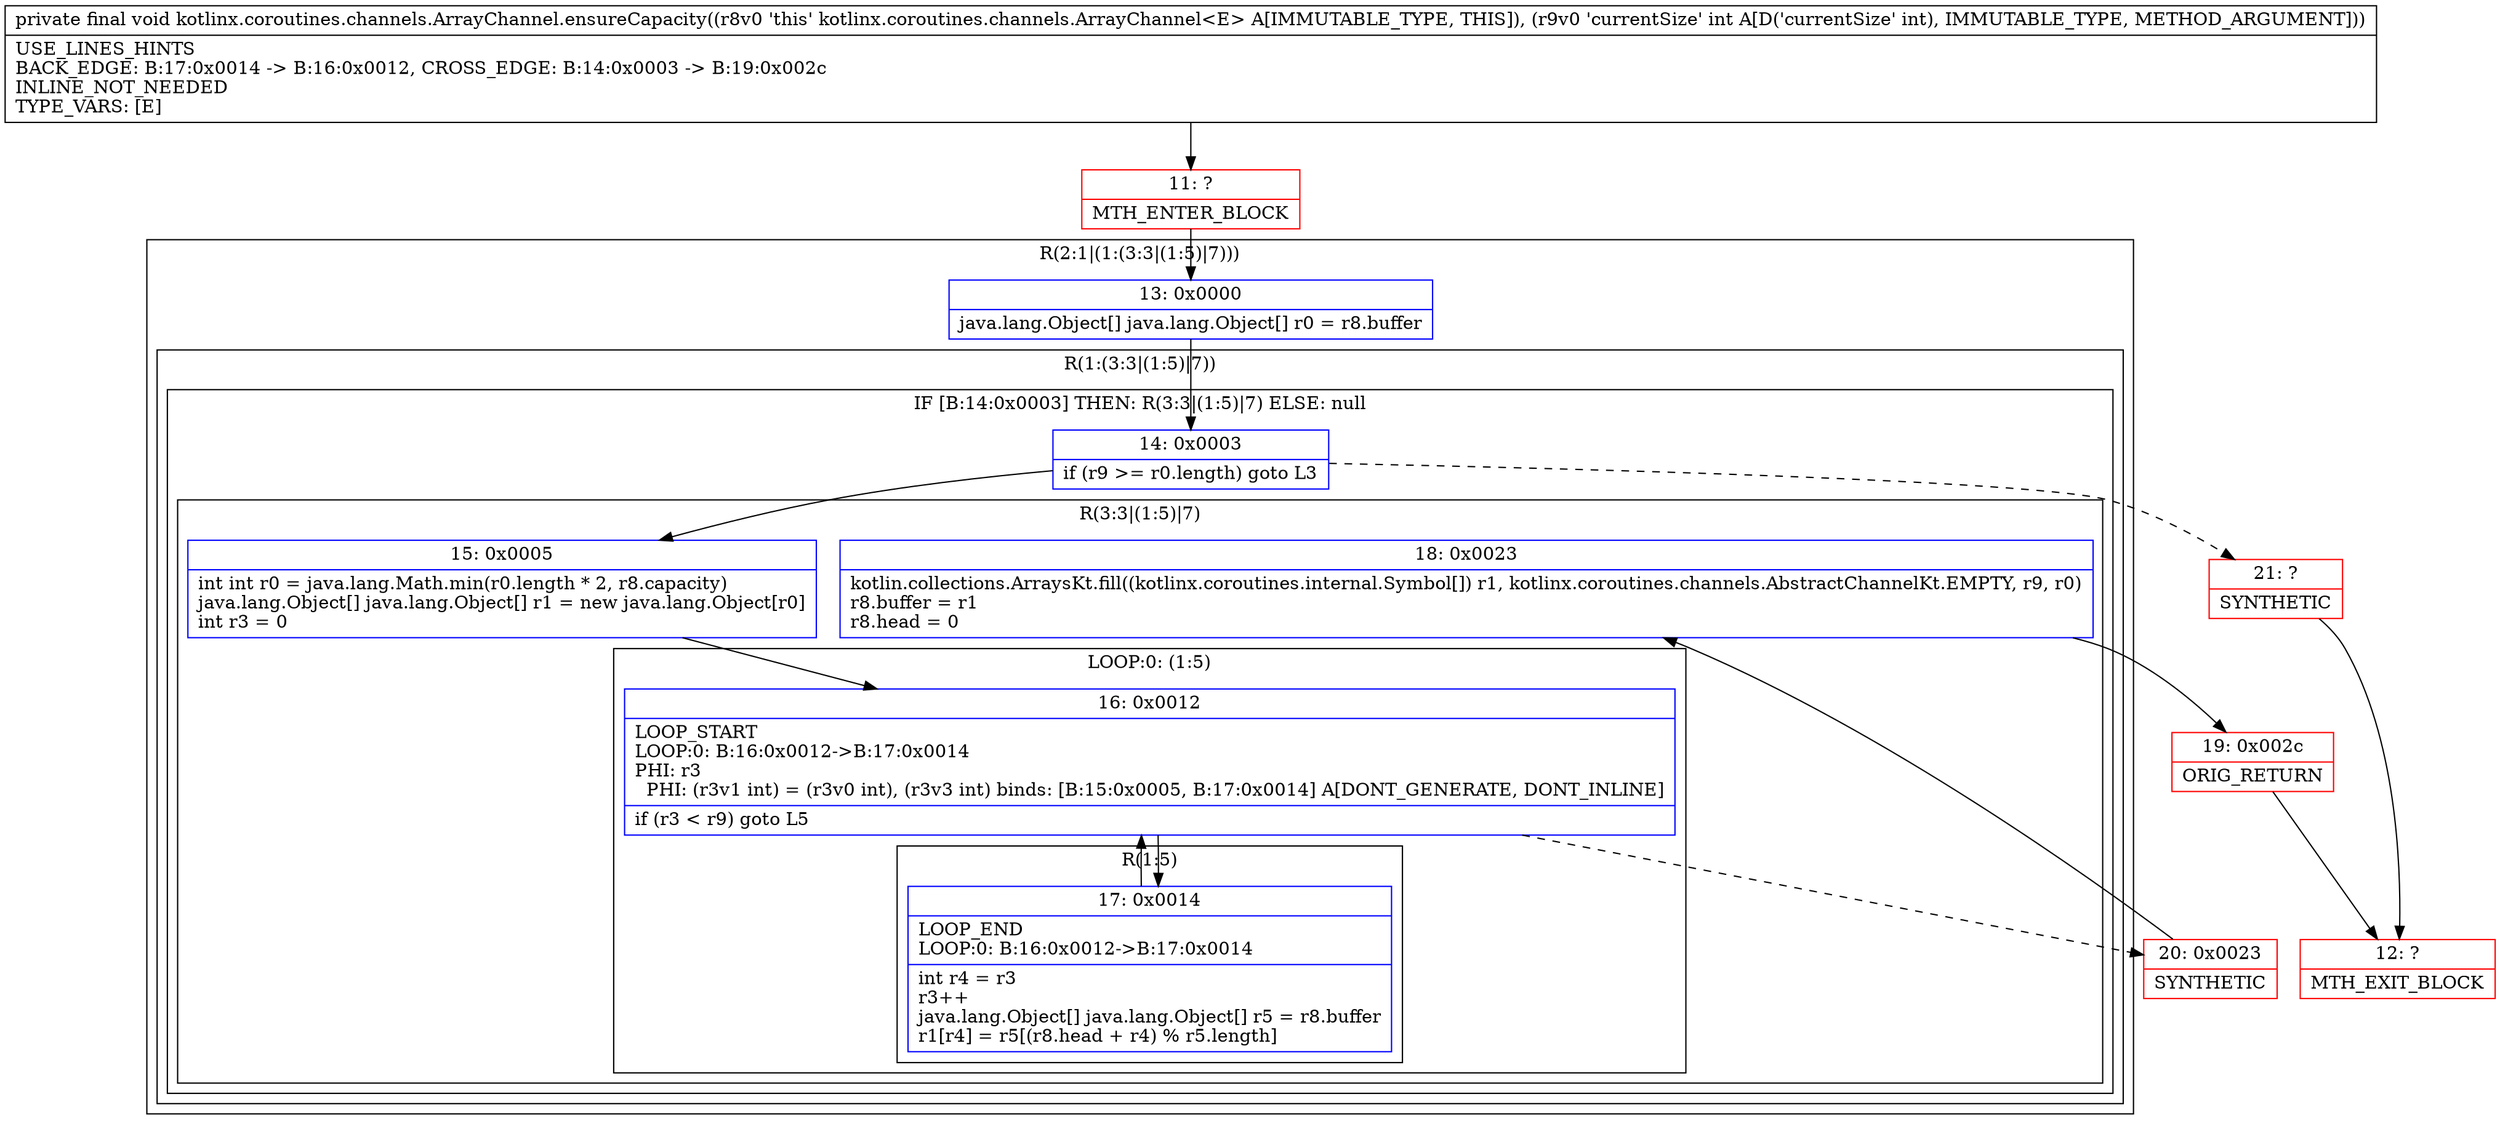 digraph "CFG forkotlinx.coroutines.channels.ArrayChannel.ensureCapacity(I)V" {
subgraph cluster_Region_2030639175 {
label = "R(2:1|(1:(3:3|(1:5)|7)))";
node [shape=record,color=blue];
Node_13 [shape=record,label="{13\:\ 0x0000|java.lang.Object[] java.lang.Object[] r0 = r8.buffer\l}"];
subgraph cluster_Region_873354 {
label = "R(1:(3:3|(1:5)|7))";
node [shape=record,color=blue];
subgraph cluster_IfRegion_1250053777 {
label = "IF [B:14:0x0003] THEN: R(3:3|(1:5)|7) ELSE: null";
node [shape=record,color=blue];
Node_14 [shape=record,label="{14\:\ 0x0003|if (r9 \>= r0.length) goto L3\l}"];
subgraph cluster_Region_1543193066 {
label = "R(3:3|(1:5)|7)";
node [shape=record,color=blue];
Node_15 [shape=record,label="{15\:\ 0x0005|int int r0 = java.lang.Math.min(r0.length * 2, r8.capacity)\ljava.lang.Object[] java.lang.Object[] r1 = new java.lang.Object[r0]\lint r3 = 0\l}"];
subgraph cluster_LoopRegion_489011650 {
label = "LOOP:0: (1:5)";
node [shape=record,color=blue];
Node_16 [shape=record,label="{16\:\ 0x0012|LOOP_START\lLOOP:0: B:16:0x0012\-\>B:17:0x0014\lPHI: r3 \l  PHI: (r3v1 int) = (r3v0 int), (r3v3 int) binds: [B:15:0x0005, B:17:0x0014] A[DONT_GENERATE, DONT_INLINE]\l|if (r3 \< r9) goto L5\l}"];
subgraph cluster_Region_752830270 {
label = "R(1:5)";
node [shape=record,color=blue];
Node_17 [shape=record,label="{17\:\ 0x0014|LOOP_END\lLOOP:0: B:16:0x0012\-\>B:17:0x0014\l|int r4 = r3\lr3++\ljava.lang.Object[] java.lang.Object[] r5 = r8.buffer\lr1[r4] = r5[(r8.head + r4) % r5.length]\l}"];
}
}
Node_18 [shape=record,label="{18\:\ 0x0023|kotlin.collections.ArraysKt.fill((kotlinx.coroutines.internal.Symbol[]) r1, kotlinx.coroutines.channels.AbstractChannelKt.EMPTY, r9, r0)\lr8.buffer = r1\lr8.head = 0\l}"];
}
}
}
}
Node_11 [shape=record,color=red,label="{11\:\ ?|MTH_ENTER_BLOCK\l}"];
Node_20 [shape=record,color=red,label="{20\:\ 0x0023|SYNTHETIC\l}"];
Node_19 [shape=record,color=red,label="{19\:\ 0x002c|ORIG_RETURN\l}"];
Node_12 [shape=record,color=red,label="{12\:\ ?|MTH_EXIT_BLOCK\l}"];
Node_21 [shape=record,color=red,label="{21\:\ ?|SYNTHETIC\l}"];
MethodNode[shape=record,label="{private final void kotlinx.coroutines.channels.ArrayChannel.ensureCapacity((r8v0 'this' kotlinx.coroutines.channels.ArrayChannel\<E\> A[IMMUTABLE_TYPE, THIS]), (r9v0 'currentSize' int A[D('currentSize' int), IMMUTABLE_TYPE, METHOD_ARGUMENT]))  | USE_LINES_HINTS\lBACK_EDGE: B:17:0x0014 \-\> B:16:0x0012, CROSS_EDGE: B:14:0x0003 \-\> B:19:0x002c\lINLINE_NOT_NEEDED\lTYPE_VARS: [E]\l}"];
MethodNode -> Node_11;Node_13 -> Node_14;
Node_14 -> Node_15;
Node_14 -> Node_21[style=dashed];
Node_15 -> Node_16;
Node_16 -> Node_17;
Node_16 -> Node_20[style=dashed];
Node_17 -> Node_16;
Node_18 -> Node_19;
Node_11 -> Node_13;
Node_20 -> Node_18;
Node_19 -> Node_12;
Node_21 -> Node_12;
}

